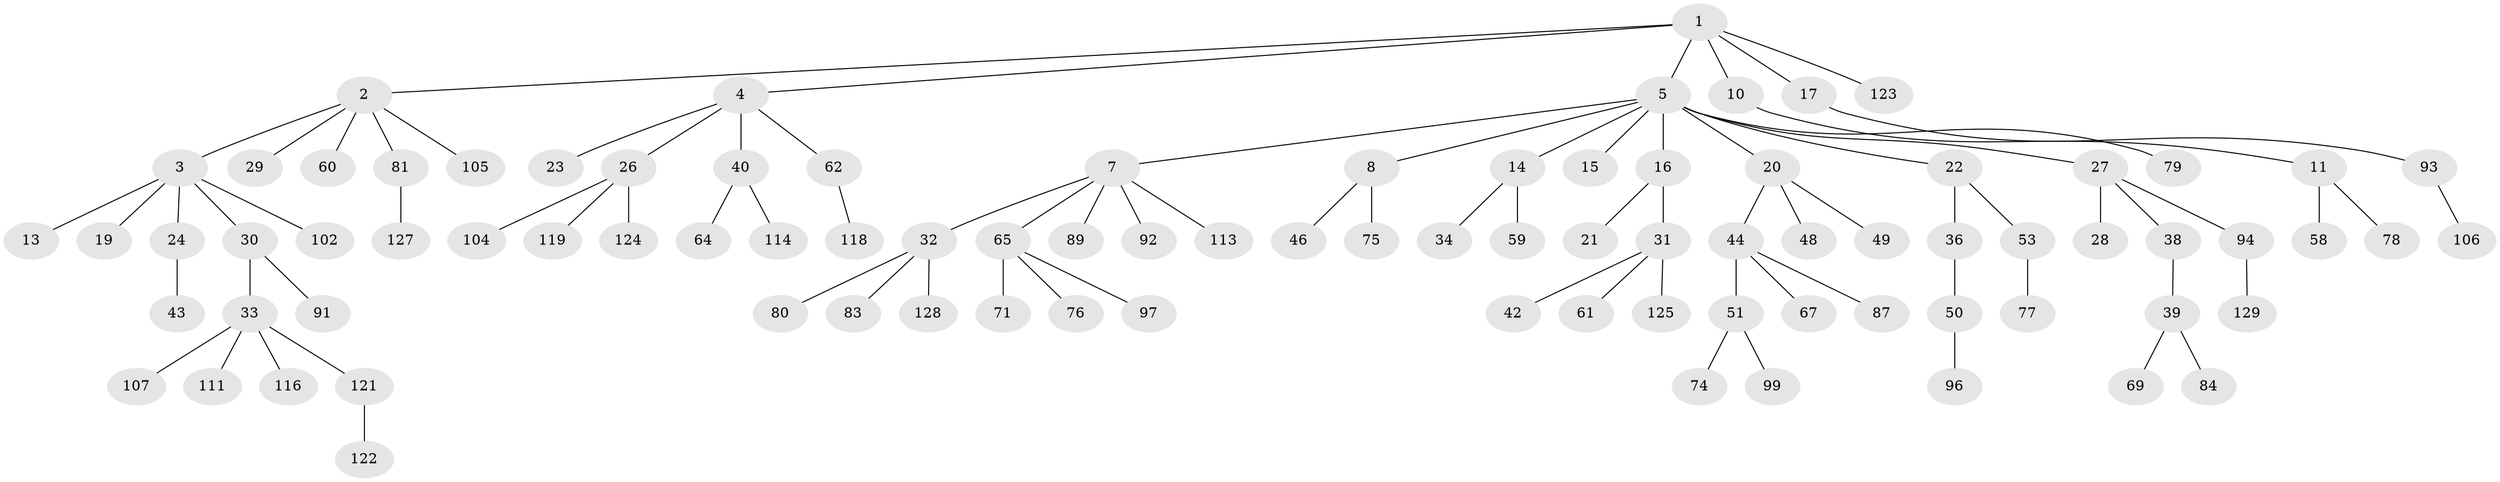 // original degree distribution, {7: 0.015384615384615385, 5: 0.05384615384615385, 6: 0.015384615384615385, 3: 0.06923076923076923, 4: 0.08461538461538462, 1: 0.5538461538461539, 2: 0.2076923076923077}
// Generated by graph-tools (version 1.1) at 2025/42/03/06/25 10:42:03]
// undirected, 90 vertices, 89 edges
graph export_dot {
graph [start="1"]
  node [color=gray90,style=filled];
  1 [super="+9"];
  2 [super="+6"];
  3 [super="+66"];
  4;
  5 [super="+12"];
  7 [super="+54"];
  8 [super="+100"];
  10 [super="+35"];
  11;
  13 [super="+115"];
  14 [super="+18"];
  15;
  16 [super="+63"];
  17 [super="+72"];
  19;
  20 [super="+25"];
  21;
  22 [super="+70"];
  23 [super="+85"];
  24;
  26 [super="+108"];
  27 [super="+126"];
  28;
  29 [super="+45"];
  30 [super="+88"];
  31 [super="+37"];
  32 [super="+55"];
  33 [super="+73"];
  34;
  36;
  38;
  39 [super="+57"];
  40 [super="+41"];
  42;
  43;
  44 [super="+47"];
  46;
  48 [super="+56"];
  49;
  50 [super="+98"];
  51 [super="+52"];
  53;
  58 [super="+95"];
  59 [super="+117"];
  60 [super="+103"];
  61 [super="+82"];
  62 [super="+86"];
  64;
  65 [super="+68"];
  67;
  69;
  71;
  74;
  75;
  76;
  77 [super="+90"];
  78 [super="+112"];
  79;
  80;
  81;
  83;
  84;
  87 [super="+101"];
  89;
  91;
  92;
  93 [super="+110"];
  94 [super="+109"];
  96;
  97;
  99 [super="+130"];
  102;
  104;
  105;
  106;
  107;
  111;
  113 [super="+120"];
  114;
  116;
  118;
  119;
  121;
  122;
  123;
  124;
  125;
  127;
  128;
  129;
  1 -- 2;
  1 -- 4;
  1 -- 5;
  1 -- 10;
  1 -- 17;
  1 -- 123;
  2 -- 3;
  2 -- 60;
  2 -- 81;
  2 -- 105;
  2 -- 29;
  3 -- 13;
  3 -- 19;
  3 -- 24;
  3 -- 30;
  3 -- 102;
  4 -- 23;
  4 -- 26;
  4 -- 40;
  4 -- 62;
  5 -- 7;
  5 -- 8;
  5 -- 16;
  5 -- 79;
  5 -- 20;
  5 -- 22;
  5 -- 27;
  5 -- 14;
  5 -- 15;
  7 -- 32;
  7 -- 65;
  7 -- 113;
  7 -- 89;
  7 -- 92;
  8 -- 46;
  8 -- 75;
  10 -- 11;
  11 -- 58;
  11 -- 78;
  14 -- 34;
  14 -- 59;
  16 -- 21;
  16 -- 31;
  17 -- 93;
  20 -- 44;
  20 -- 48;
  20 -- 49;
  22 -- 36;
  22 -- 53;
  24 -- 43;
  26 -- 104;
  26 -- 119;
  26 -- 124;
  27 -- 28;
  27 -- 38;
  27 -- 94;
  30 -- 33;
  30 -- 91;
  31 -- 42;
  31 -- 61;
  31 -- 125;
  32 -- 80;
  32 -- 128;
  32 -- 83;
  33 -- 111;
  33 -- 116;
  33 -- 121;
  33 -- 107;
  36 -- 50;
  38 -- 39;
  39 -- 84;
  39 -- 69;
  40 -- 64;
  40 -- 114;
  44 -- 51;
  44 -- 87;
  44 -- 67;
  50 -- 96;
  51 -- 74;
  51 -- 99;
  53 -- 77;
  62 -- 118;
  65 -- 71;
  65 -- 97;
  65 -- 76;
  81 -- 127;
  93 -- 106;
  94 -- 129;
  121 -- 122;
}
